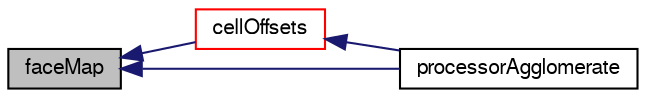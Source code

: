 digraph "faceMap"
{
  bgcolor="transparent";
  edge [fontname="FreeSans",fontsize="10",labelfontname="FreeSans",labelfontsize="10"];
  node [fontname="FreeSans",fontsize="10",shape=record];
  rankdir="LR";
  Node2499 [label="faceMap",height=0.2,width=0.4,color="black", fillcolor="grey75", style="filled", fontcolor="black"];
  Node2499 -> Node2500 [dir="back",color="midnightblue",fontsize="10",style="solid",fontname="FreeSans"];
  Node2500 [label="cellOffsets",height=0.2,width=0.4,color="red",URL="$a26970.html#a8b75b6092d6cfbc6b4fc897e0d7488cd",tooltip="Mapping from processor to procMesh cells. "];
  Node2500 -> Node2502 [dir="back",color="midnightblue",fontsize="10",style="solid",fontname="FreeSans"];
  Node2502 [label="processorAgglomerate",height=0.2,width=0.4,color="black",URL="$a26970.html#a0f449fd7000147afdf5b21346399e5e3",tooltip="Whether to agglomerate across processors. "];
  Node2499 -> Node2502 [dir="back",color="midnightblue",fontsize="10",style="solid",fontname="FreeSans"];
}
